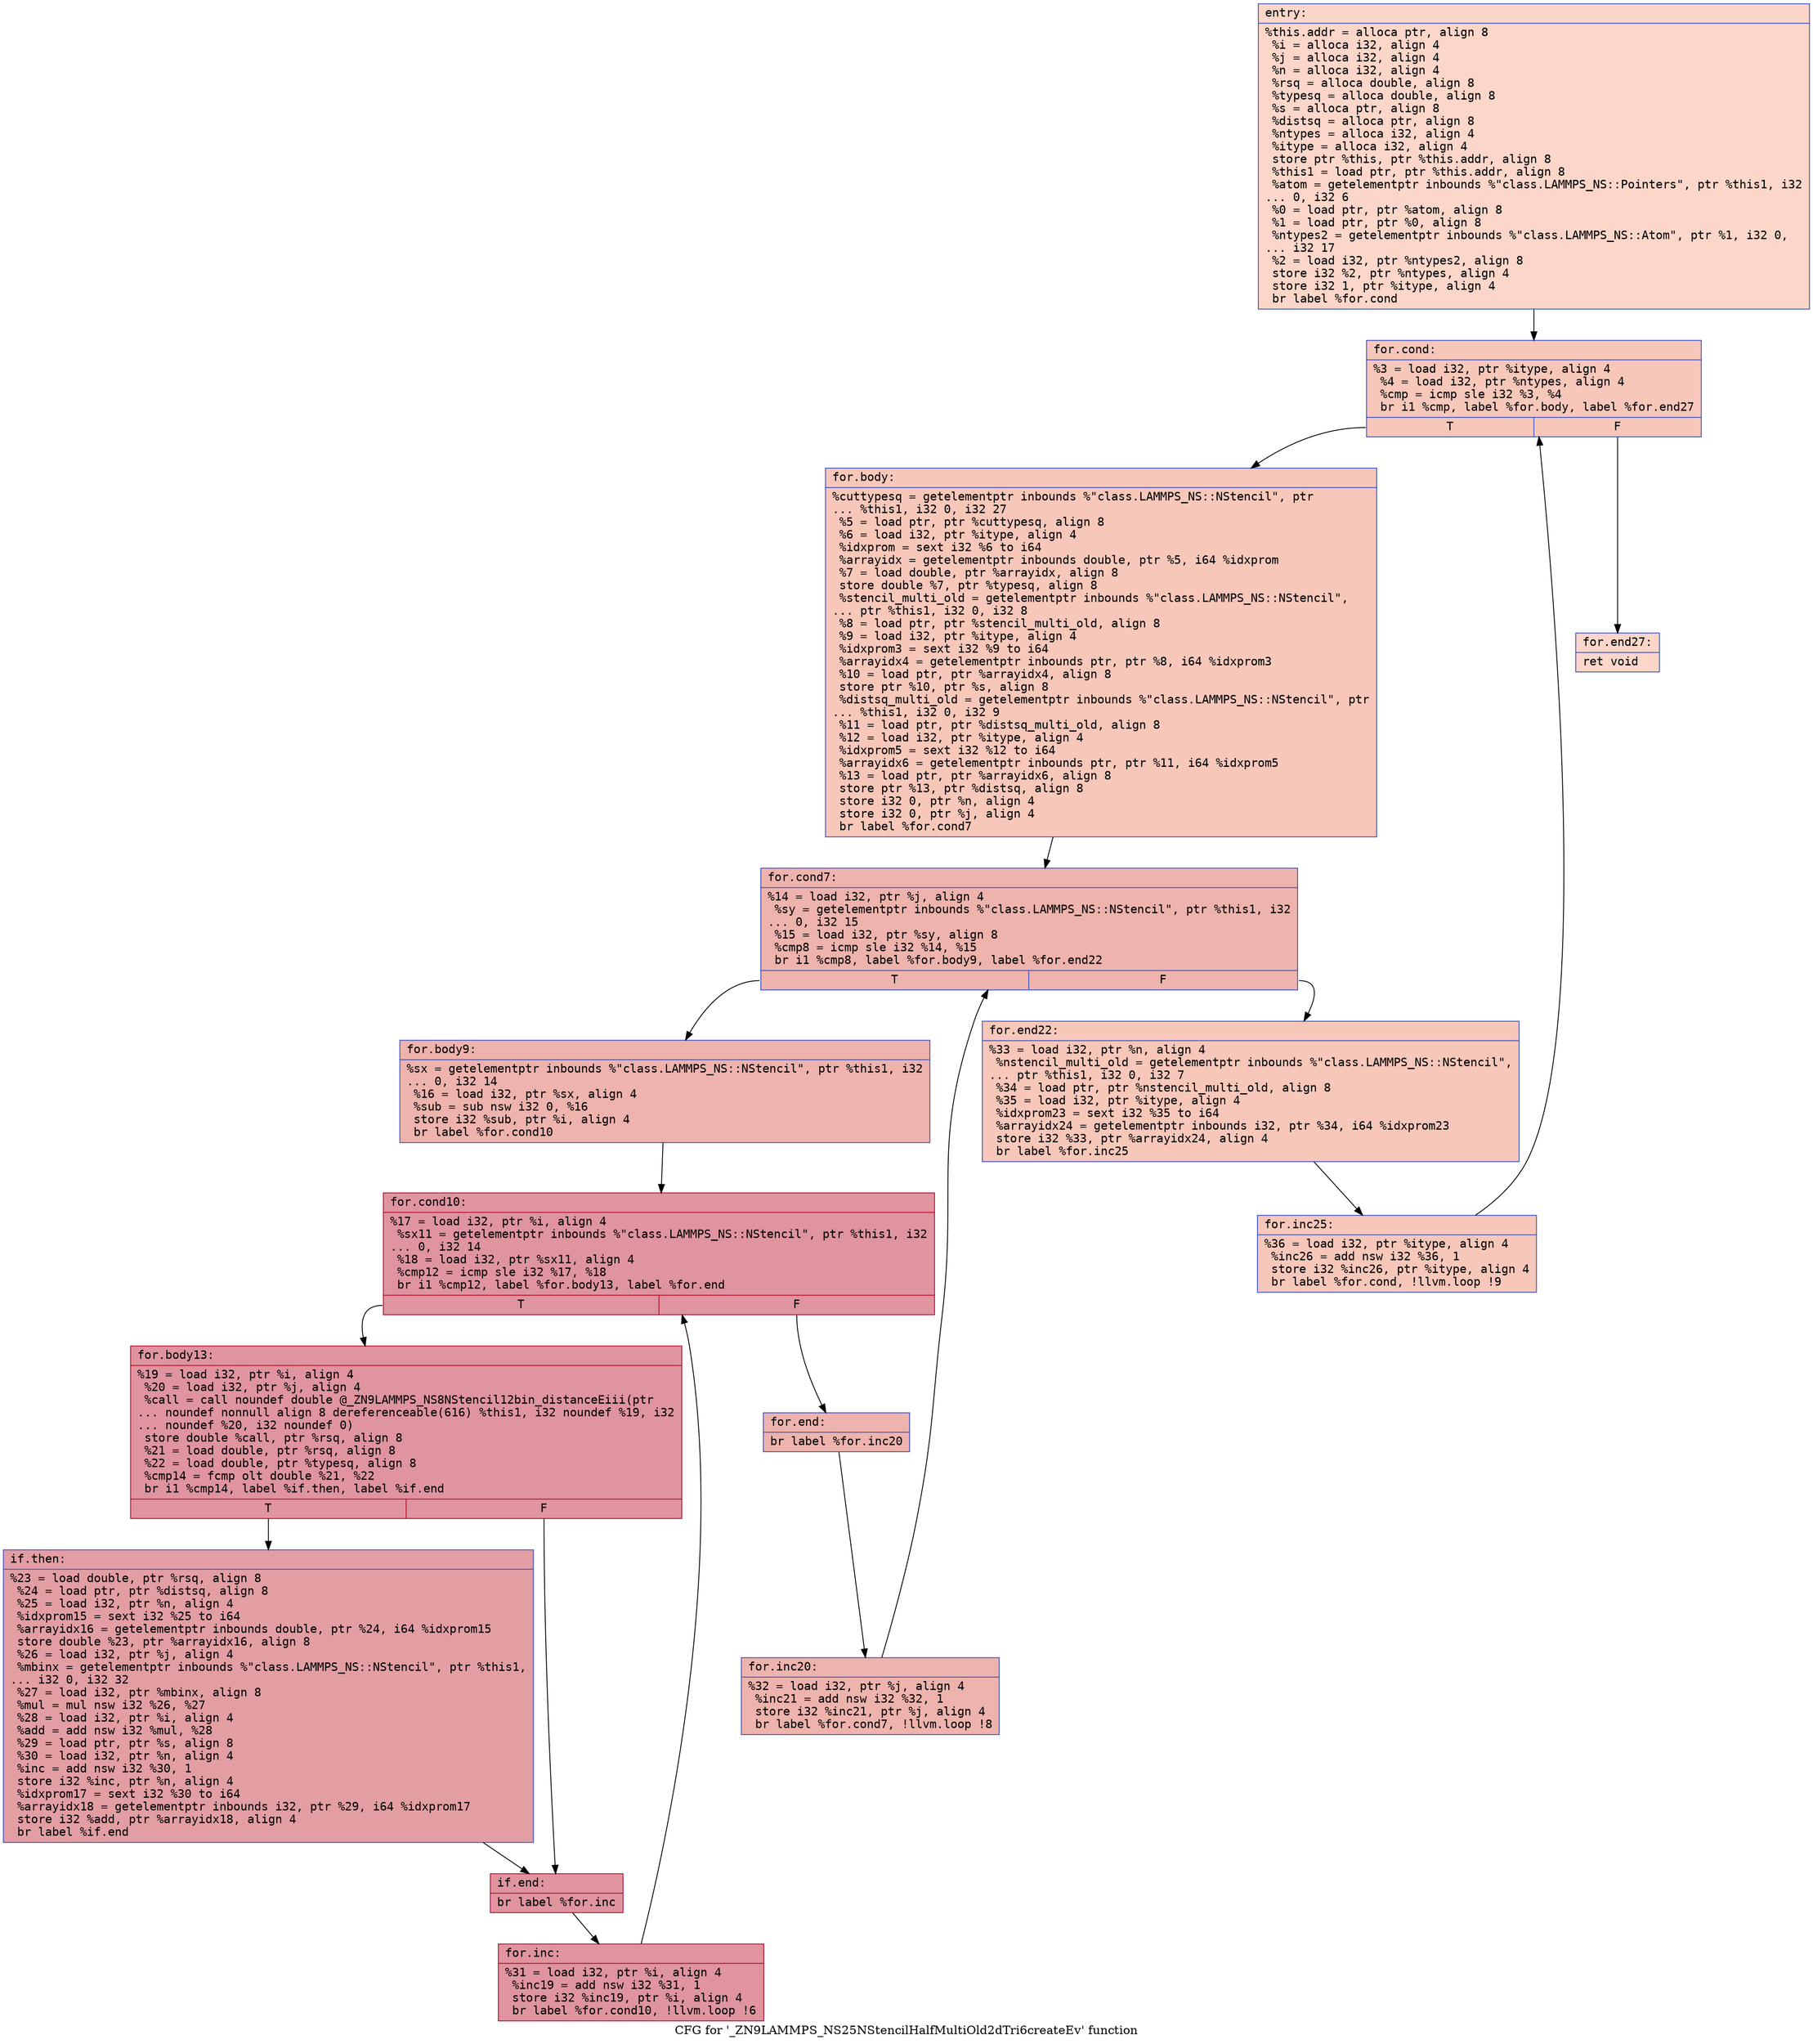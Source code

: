 digraph "CFG for '_ZN9LAMMPS_NS25NStencilHalfMultiOld2dTri6createEv' function" {
	label="CFG for '_ZN9LAMMPS_NS25NStencilHalfMultiOld2dTri6createEv' function";

	Node0x560015e1d9a0 [shape=record,color="#3d50c3ff", style=filled, fillcolor="#f6a38570" fontname="Courier",label="{entry:\l|  %this.addr = alloca ptr, align 8\l  %i = alloca i32, align 4\l  %j = alloca i32, align 4\l  %n = alloca i32, align 4\l  %rsq = alloca double, align 8\l  %typesq = alloca double, align 8\l  %s = alloca ptr, align 8\l  %distsq = alloca ptr, align 8\l  %ntypes = alloca i32, align 4\l  %itype = alloca i32, align 4\l  store ptr %this, ptr %this.addr, align 8\l  %this1 = load ptr, ptr %this.addr, align 8\l  %atom = getelementptr inbounds %\"class.LAMMPS_NS::Pointers\", ptr %this1, i32\l... 0, i32 6\l  %0 = load ptr, ptr %atom, align 8\l  %1 = load ptr, ptr %0, align 8\l  %ntypes2 = getelementptr inbounds %\"class.LAMMPS_NS::Atom\", ptr %1, i32 0,\l... i32 17\l  %2 = load i32, ptr %ntypes2, align 8\l  store i32 %2, ptr %ntypes, align 4\l  store i32 1, ptr %itype, align 4\l  br label %for.cond\l}"];
	Node0x560015e1d9a0 -> Node0x560015e1eaf0[tooltip="entry -> for.cond\nProbability 100.00%" ];
	Node0x560015e1eaf0 [shape=record,color="#3d50c3ff", style=filled, fillcolor="#ec7f6370" fontname="Courier",label="{for.cond:\l|  %3 = load i32, ptr %itype, align 4\l  %4 = load i32, ptr %ntypes, align 4\l  %cmp = icmp sle i32 %3, %4\l  br i1 %cmp, label %for.body, label %for.end27\l|{<s0>T|<s1>F}}"];
	Node0x560015e1eaf0:s0 -> Node0x560015e1ed90[tooltip="for.cond -> for.body\nProbability 96.88%" ];
	Node0x560015e1eaf0:s1 -> Node0x560015e1ee10[tooltip="for.cond -> for.end27\nProbability 3.12%" ];
	Node0x560015e1ed90 [shape=record,color="#3d50c3ff", style=filled, fillcolor="#ec7f6370" fontname="Courier",label="{for.body:\l|  %cuttypesq = getelementptr inbounds %\"class.LAMMPS_NS::NStencil\", ptr\l... %this1, i32 0, i32 27\l  %5 = load ptr, ptr %cuttypesq, align 8\l  %6 = load i32, ptr %itype, align 4\l  %idxprom = sext i32 %6 to i64\l  %arrayidx = getelementptr inbounds double, ptr %5, i64 %idxprom\l  %7 = load double, ptr %arrayidx, align 8\l  store double %7, ptr %typesq, align 8\l  %stencil_multi_old = getelementptr inbounds %\"class.LAMMPS_NS::NStencil\",\l... ptr %this1, i32 0, i32 8\l  %8 = load ptr, ptr %stencil_multi_old, align 8\l  %9 = load i32, ptr %itype, align 4\l  %idxprom3 = sext i32 %9 to i64\l  %arrayidx4 = getelementptr inbounds ptr, ptr %8, i64 %idxprom3\l  %10 = load ptr, ptr %arrayidx4, align 8\l  store ptr %10, ptr %s, align 8\l  %distsq_multi_old = getelementptr inbounds %\"class.LAMMPS_NS::NStencil\", ptr\l... %this1, i32 0, i32 9\l  %11 = load ptr, ptr %distsq_multi_old, align 8\l  %12 = load i32, ptr %itype, align 4\l  %idxprom5 = sext i32 %12 to i64\l  %arrayidx6 = getelementptr inbounds ptr, ptr %11, i64 %idxprom5\l  %13 = load ptr, ptr %arrayidx6, align 8\l  store ptr %13, ptr %distsq, align 8\l  store i32 0, ptr %n, align 4\l  store i32 0, ptr %j, align 4\l  br label %for.cond7\l}"];
	Node0x560015e1ed90 -> Node0x560015e20230[tooltip="for.body -> for.cond7\nProbability 100.00%" ];
	Node0x560015e20230 [shape=record,color="#3d50c3ff", style=filled, fillcolor="#d6524470" fontname="Courier",label="{for.cond7:\l|  %14 = load i32, ptr %j, align 4\l  %sy = getelementptr inbounds %\"class.LAMMPS_NS::NStencil\", ptr %this1, i32\l... 0, i32 15\l  %15 = load i32, ptr %sy, align 8\l  %cmp8 = icmp sle i32 %14, %15\l  br i1 %cmp8, label %for.body9, label %for.end22\l|{<s0>T|<s1>F}}"];
	Node0x560015e20230:s0 -> Node0x560015e205b0[tooltip="for.cond7 -> for.body9\nProbability 96.88%" ];
	Node0x560015e20230:s1 -> Node0x560015e20630[tooltip="for.cond7 -> for.end22\nProbability 3.12%" ];
	Node0x560015e205b0 [shape=record,color="#3d50c3ff", style=filled, fillcolor="#d6524470" fontname="Courier",label="{for.body9:\l|  %sx = getelementptr inbounds %\"class.LAMMPS_NS::NStencil\", ptr %this1, i32\l... 0, i32 14\l  %16 = load i32, ptr %sx, align 4\l  %sub = sub nsw i32 0, %16\l  store i32 %sub, ptr %i, align 4\l  br label %for.cond10\l}"];
	Node0x560015e205b0 -> Node0x560015e212b0[tooltip="for.body9 -> for.cond10\nProbability 100.00%" ];
	Node0x560015e212b0 [shape=record,color="#b70d28ff", style=filled, fillcolor="#b70d2870" fontname="Courier",label="{for.cond10:\l|  %17 = load i32, ptr %i, align 4\l  %sx11 = getelementptr inbounds %\"class.LAMMPS_NS::NStencil\", ptr %this1, i32\l... 0, i32 14\l  %18 = load i32, ptr %sx11, align 4\l  %cmp12 = icmp sle i32 %17, %18\l  br i1 %cmp12, label %for.body13, label %for.end\l|{<s0>T|<s1>F}}"];
	Node0x560015e212b0:s0 -> Node0x560015e21630[tooltip="for.cond10 -> for.body13\nProbability 96.88%" ];
	Node0x560015e212b0:s1 -> Node0x560015e216b0[tooltip="for.cond10 -> for.end\nProbability 3.12%" ];
	Node0x560015e21630 [shape=record,color="#b70d28ff", style=filled, fillcolor="#b70d2870" fontname="Courier",label="{for.body13:\l|  %19 = load i32, ptr %i, align 4\l  %20 = load i32, ptr %j, align 4\l  %call = call noundef double @_ZN9LAMMPS_NS8NStencil12bin_distanceEiii(ptr\l... noundef nonnull align 8 dereferenceable(616) %this1, i32 noundef %19, i32\l... noundef %20, i32 noundef 0)\l  store double %call, ptr %rsq, align 8\l  %21 = load double, ptr %rsq, align 8\l  %22 = load double, ptr %typesq, align 8\l  %cmp14 = fcmp olt double %21, %22\l  br i1 %cmp14, label %if.then, label %if.end\l|{<s0>T|<s1>F}}"];
	Node0x560015e21630:s0 -> Node0x560015e21da0[tooltip="for.body13 -> if.then\nProbability 50.00%" ];
	Node0x560015e21630:s1 -> Node0x560015e21e70[tooltip="for.body13 -> if.end\nProbability 50.00%" ];
	Node0x560015e21da0 [shape=record,color="#3d50c3ff", style=filled, fillcolor="#be242e70" fontname="Courier",label="{if.then:\l|  %23 = load double, ptr %rsq, align 8\l  %24 = load ptr, ptr %distsq, align 8\l  %25 = load i32, ptr %n, align 4\l  %idxprom15 = sext i32 %25 to i64\l  %arrayidx16 = getelementptr inbounds double, ptr %24, i64 %idxprom15\l  store double %23, ptr %arrayidx16, align 8\l  %26 = load i32, ptr %j, align 4\l  %mbinx = getelementptr inbounds %\"class.LAMMPS_NS::NStencil\", ptr %this1,\l... i32 0, i32 32\l  %27 = load i32, ptr %mbinx, align 8\l  %mul = mul nsw i32 %26, %27\l  %28 = load i32, ptr %i, align 4\l  %add = add nsw i32 %mul, %28\l  %29 = load ptr, ptr %s, align 8\l  %30 = load i32, ptr %n, align 4\l  %inc = add nsw i32 %30, 1\l  store i32 %inc, ptr %n, align 4\l  %idxprom17 = sext i32 %30 to i64\l  %arrayidx18 = getelementptr inbounds i32, ptr %29, i64 %idxprom17\l  store i32 %add, ptr %arrayidx18, align 4\l  br label %if.end\l}"];
	Node0x560015e21da0 -> Node0x560015e21e70[tooltip="if.then -> if.end\nProbability 100.00%" ];
	Node0x560015e21e70 [shape=record,color="#b70d28ff", style=filled, fillcolor="#b70d2870" fontname="Courier",label="{if.end:\l|  br label %for.inc\l}"];
	Node0x560015e21e70 -> Node0x560015e23230[tooltip="if.end -> for.inc\nProbability 100.00%" ];
	Node0x560015e23230 [shape=record,color="#b70d28ff", style=filled, fillcolor="#b70d2870" fontname="Courier",label="{for.inc:\l|  %31 = load i32, ptr %i, align 4\l  %inc19 = add nsw i32 %31, 1\l  store i32 %inc19, ptr %i, align 4\l  br label %for.cond10, !llvm.loop !6\l}"];
	Node0x560015e23230 -> Node0x560015e212b0[tooltip="for.inc -> for.cond10\nProbability 100.00%" ];
	Node0x560015e216b0 [shape=record,color="#3d50c3ff", style=filled, fillcolor="#d6524470" fontname="Courier",label="{for.end:\l|  br label %for.inc20\l}"];
	Node0x560015e216b0 -> Node0x560015e23ff0[tooltip="for.end -> for.inc20\nProbability 100.00%" ];
	Node0x560015e23ff0 [shape=record,color="#3d50c3ff", style=filled, fillcolor="#d6524470" fontname="Courier",label="{for.inc20:\l|  %32 = load i32, ptr %j, align 4\l  %inc21 = add nsw i32 %32, 1\l  store i32 %inc21, ptr %j, align 4\l  br label %for.cond7, !llvm.loop !8\l}"];
	Node0x560015e23ff0 -> Node0x560015e20230[tooltip="for.inc20 -> for.cond7\nProbability 100.00%" ];
	Node0x560015e20630 [shape=record,color="#3d50c3ff", style=filled, fillcolor="#ec7f6370" fontname="Courier",label="{for.end22:\l|  %33 = load i32, ptr %n, align 4\l  %nstencil_multi_old = getelementptr inbounds %\"class.LAMMPS_NS::NStencil\",\l... ptr %this1, i32 0, i32 7\l  %34 = load ptr, ptr %nstencil_multi_old, align 8\l  %35 = load i32, ptr %itype, align 4\l  %idxprom23 = sext i32 %35 to i64\l  %arrayidx24 = getelementptr inbounds i32, ptr %34, i64 %idxprom23\l  store i32 %33, ptr %arrayidx24, align 4\l  br label %for.inc25\l}"];
	Node0x560015e20630 -> Node0x560015e24950[tooltip="for.end22 -> for.inc25\nProbability 100.00%" ];
	Node0x560015e24950 [shape=record,color="#3d50c3ff", style=filled, fillcolor="#ec7f6370" fontname="Courier",label="{for.inc25:\l|  %36 = load i32, ptr %itype, align 4\l  %inc26 = add nsw i32 %36, 1\l  store i32 %inc26, ptr %itype, align 4\l  br label %for.cond, !llvm.loop !9\l}"];
	Node0x560015e24950 -> Node0x560015e1eaf0[tooltip="for.inc25 -> for.cond\nProbability 100.00%" ];
	Node0x560015e1ee10 [shape=record,color="#3d50c3ff", style=filled, fillcolor="#f6a38570" fontname="Courier",label="{for.end27:\l|  ret void\l}"];
}
